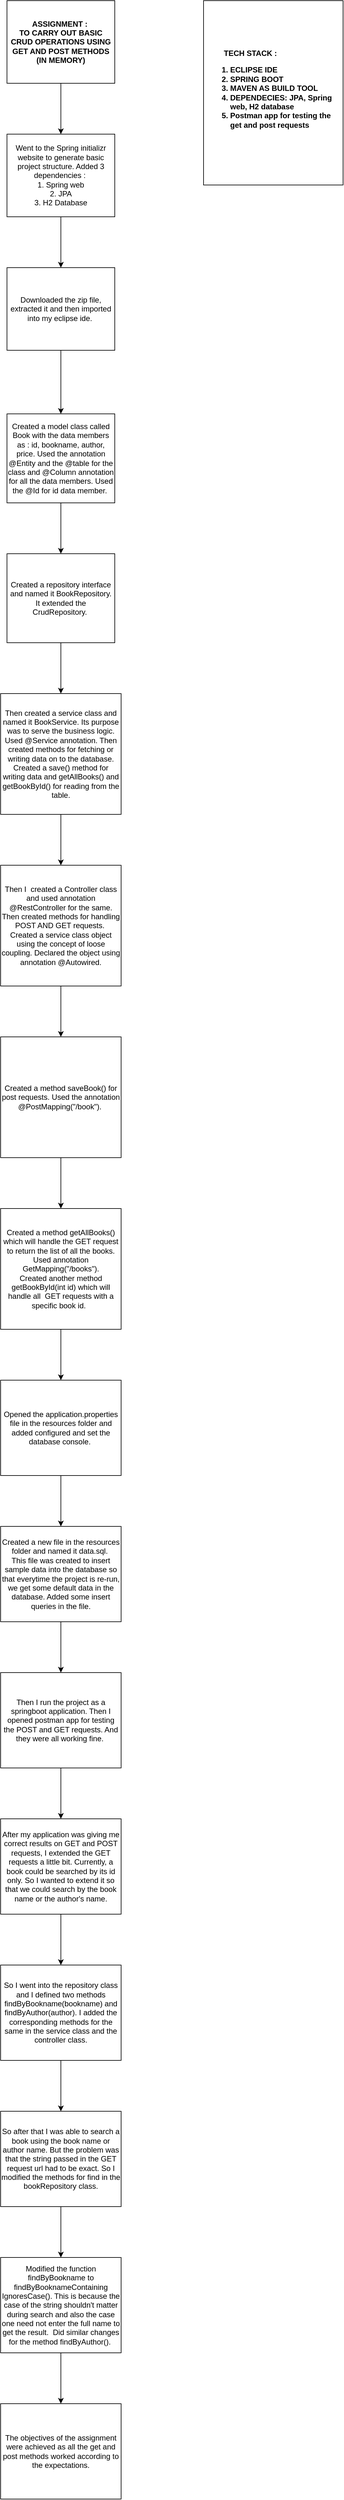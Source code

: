 <mxfile version="13.1.1" type="device"><diagram id="tg3oYDHegBmRTSZihd_E" name="Page-1"><mxGraphModel dx="1038" dy="580" grid="1" gridSize="10" guides="1" tooltips="1" connect="1" arrows="1" fold="1" page="1" pageScale="1" pageWidth="850" pageHeight="1100" math="0" shadow="0"><root><mxCell id="0"/><mxCell id="1" parent="0"/><mxCell id="XJvdU3IvL4UtkJxPjPMp-3" value="" style="edgeStyle=orthogonalEdgeStyle;rounded=0;orthogonalLoop=1;jettySize=auto;html=1;" edge="1" parent="1" source="XJvdU3IvL4UtkJxPjPMp-1" target="XJvdU3IvL4UtkJxPjPMp-2"><mxGeometry relative="1" as="geometry"/></mxCell><mxCell id="XJvdU3IvL4UtkJxPjPMp-1" value="&lt;b&gt;ASSIGNMENT :&amp;nbsp;&lt;br&gt;TO CARRY OUT BASIC CRUD OPERATIONS USING GET AND POST METHODS (IN MEMORY)&lt;br&gt;&lt;/b&gt;" style="rounded=0;whiteSpace=wrap;html=1;" vertex="1" parent="1"><mxGeometry x="260" y="140" width="170" height="130" as="geometry"/></mxCell><mxCell id="XJvdU3IvL4UtkJxPjPMp-5" value="" style="edgeStyle=orthogonalEdgeStyle;rounded=0;orthogonalLoop=1;jettySize=auto;html=1;" edge="1" parent="1" source="XJvdU3IvL4UtkJxPjPMp-2" target="XJvdU3IvL4UtkJxPjPMp-4"><mxGeometry relative="1" as="geometry"/></mxCell><mxCell id="XJvdU3IvL4UtkJxPjPMp-2" value="Went to the Spring initializr website to generate basic project structure. Added 3 dependencies :&amp;nbsp;&lt;br&gt;1. Spring web&lt;br&gt;2. JPA&lt;br&gt;3. H2 Database" style="rounded=0;whiteSpace=wrap;html=1;" vertex="1" parent="1"><mxGeometry x="260" y="350" width="170" height="130" as="geometry"/></mxCell><mxCell id="XJvdU3IvL4UtkJxPjPMp-7" value="" style="edgeStyle=orthogonalEdgeStyle;rounded=0;orthogonalLoop=1;jettySize=auto;html=1;" edge="1" parent="1" source="XJvdU3IvL4UtkJxPjPMp-4" target="XJvdU3IvL4UtkJxPjPMp-6"><mxGeometry relative="1" as="geometry"/></mxCell><mxCell id="XJvdU3IvL4UtkJxPjPMp-4" value="Downloaded the zip file, extracted it and then imported into my eclipse ide.&amp;nbsp;" style="rounded=0;whiteSpace=wrap;html=1;" vertex="1" parent="1"><mxGeometry x="260" y="560" width="170" height="130" as="geometry"/></mxCell><mxCell id="XJvdU3IvL4UtkJxPjPMp-9" value="" style="edgeStyle=orthogonalEdgeStyle;rounded=0;orthogonalLoop=1;jettySize=auto;html=1;" edge="1" parent="1" source="XJvdU3IvL4UtkJxPjPMp-6" target="XJvdU3IvL4UtkJxPjPMp-8"><mxGeometry relative="1" as="geometry"/></mxCell><mxCell id="XJvdU3IvL4UtkJxPjPMp-6" value="Created a model class called Book with the data members as : id, bookname, author, price. Used the annotation @Entity and the @table for the class and @Column annotation for all the data members. Used the @Id for id data member.&amp;nbsp;" style="rounded=0;whiteSpace=wrap;html=1;" vertex="1" parent="1"><mxGeometry x="260" y="790" width="170" height="140" as="geometry"/></mxCell><mxCell id="XJvdU3IvL4UtkJxPjPMp-11" value="" style="edgeStyle=orthogonalEdgeStyle;rounded=0;orthogonalLoop=1;jettySize=auto;html=1;" edge="1" parent="1" source="XJvdU3IvL4UtkJxPjPMp-8" target="XJvdU3IvL4UtkJxPjPMp-10"><mxGeometry relative="1" as="geometry"/></mxCell><mxCell id="XJvdU3IvL4UtkJxPjPMp-8" value="Created a repository interface and named it BookRepository. It extended the CrudRepository.&amp;nbsp;&lt;br&gt;" style="rounded=0;whiteSpace=wrap;html=1;" vertex="1" parent="1"><mxGeometry x="260" y="1010" width="170" height="140" as="geometry"/></mxCell><mxCell id="XJvdU3IvL4UtkJxPjPMp-13" value="" style="edgeStyle=orthogonalEdgeStyle;rounded=0;orthogonalLoop=1;jettySize=auto;html=1;" edge="1" parent="1" source="XJvdU3IvL4UtkJxPjPMp-10" target="XJvdU3IvL4UtkJxPjPMp-12"><mxGeometry relative="1" as="geometry"/></mxCell><mxCell id="XJvdU3IvL4UtkJxPjPMp-10" value="Then created a service class and named it BookService. Its purpose was to serve the business logic. Used @Service annotation. Then created methods for fetching or writing data on to the database. Created a save() method for writing data and getAllBooks() and getBookById() for reading from the table." style="rounded=0;whiteSpace=wrap;html=1;" vertex="1" parent="1"><mxGeometry x="250" y="1230" width="190" height="190" as="geometry"/></mxCell><mxCell id="XJvdU3IvL4UtkJxPjPMp-15" value="" style="edgeStyle=orthogonalEdgeStyle;rounded=0;orthogonalLoop=1;jettySize=auto;html=1;" edge="1" parent="1" source="XJvdU3IvL4UtkJxPjPMp-12" target="XJvdU3IvL4UtkJxPjPMp-14"><mxGeometry relative="1" as="geometry"/></mxCell><mxCell id="XJvdU3IvL4UtkJxPjPMp-12" value="Then I&amp;nbsp; created a Controller class and used annotation @RestController for the same. Then created methods for handling POST AND GET requests.&amp;nbsp;&lt;br&gt;Created a service class object using the concept of loose coupling. Declared the object using annotation @Autowired." style="rounded=0;whiteSpace=wrap;html=1;" vertex="1" parent="1"><mxGeometry x="250" y="1500" width="190" height="190" as="geometry"/></mxCell><mxCell id="XJvdU3IvL4UtkJxPjPMp-17" value="" style="edgeStyle=orthogonalEdgeStyle;rounded=0;orthogonalLoop=1;jettySize=auto;html=1;" edge="1" parent="1" source="XJvdU3IvL4UtkJxPjPMp-14" target="XJvdU3IvL4UtkJxPjPMp-16"><mxGeometry relative="1" as="geometry"/></mxCell><mxCell id="XJvdU3IvL4UtkJxPjPMp-14" value="Created a method saveBook() for post requests. Used the annotation @PostMapping(&quot;/book&quot;).&amp;nbsp;" style="rounded=0;whiteSpace=wrap;html=1;" vertex="1" parent="1"><mxGeometry x="250" y="1770" width="190" height="190" as="geometry"/></mxCell><mxCell id="XJvdU3IvL4UtkJxPjPMp-19" value="" style="edgeStyle=orthogonalEdgeStyle;rounded=0;orthogonalLoop=1;jettySize=auto;html=1;" edge="1" parent="1" source="XJvdU3IvL4UtkJxPjPMp-16" target="XJvdU3IvL4UtkJxPjPMp-18"><mxGeometry relative="1" as="geometry"/></mxCell><mxCell id="XJvdU3IvL4UtkJxPjPMp-16" value="Created a method getAllBooks() which will handle the GET request to return the list of all the books. Used annotation GetMapping(&quot;/books&quot;).&lt;br&gt;Created another method getBookById(int id) which will handle all&amp;nbsp; GET requests with a specific book id.&amp;nbsp;&amp;nbsp;" style="rounded=0;whiteSpace=wrap;html=1;" vertex="1" parent="1"><mxGeometry x="250" y="2040" width="190" height="190" as="geometry"/></mxCell><mxCell id="XJvdU3IvL4UtkJxPjPMp-21" value="" style="edgeStyle=orthogonalEdgeStyle;rounded=0;orthogonalLoop=1;jettySize=auto;html=1;" edge="1" parent="1" source="XJvdU3IvL4UtkJxPjPMp-18" target="XJvdU3IvL4UtkJxPjPMp-20"><mxGeometry relative="1" as="geometry"/></mxCell><mxCell id="XJvdU3IvL4UtkJxPjPMp-18" value="Opened the application.properties file in the resources folder and added configured and set the database console.&amp;nbsp;" style="rounded=0;whiteSpace=wrap;html=1;" vertex="1" parent="1"><mxGeometry x="250" y="2310" width="190" height="150" as="geometry"/></mxCell><mxCell id="XJvdU3IvL4UtkJxPjPMp-23" value="" style="edgeStyle=orthogonalEdgeStyle;rounded=0;orthogonalLoop=1;jettySize=auto;html=1;" edge="1" parent="1" source="XJvdU3IvL4UtkJxPjPMp-20" target="XJvdU3IvL4UtkJxPjPMp-22"><mxGeometry relative="1" as="geometry"/></mxCell><mxCell id="XJvdU3IvL4UtkJxPjPMp-20" value="Created a new file in the resources folder and named it data.sql.&amp;nbsp;&lt;br&gt;This file was created to insert sample data into the database so that everytime the project is re-run, we get some default data in the database. Added some insert queries in the file." style="rounded=0;whiteSpace=wrap;html=1;" vertex="1" parent="1"><mxGeometry x="250" y="2540" width="190" height="150" as="geometry"/></mxCell><mxCell id="XJvdU3IvL4UtkJxPjPMp-25" value="" style="edgeStyle=orthogonalEdgeStyle;rounded=0;orthogonalLoop=1;jettySize=auto;html=1;" edge="1" parent="1" source="XJvdU3IvL4UtkJxPjPMp-22" target="XJvdU3IvL4UtkJxPjPMp-24"><mxGeometry relative="1" as="geometry"/></mxCell><mxCell id="XJvdU3IvL4UtkJxPjPMp-22" value="Then I run the project as a springboot application. Then I opened postman app for testing the POST and GET requests. And they were all working fine.&amp;nbsp;" style="rounded=0;whiteSpace=wrap;html=1;" vertex="1" parent="1"><mxGeometry x="250" y="2770" width="190" height="150" as="geometry"/></mxCell><mxCell id="XJvdU3IvL4UtkJxPjPMp-27" value="" style="edgeStyle=orthogonalEdgeStyle;rounded=0;orthogonalLoop=1;jettySize=auto;html=1;" edge="1" parent="1" source="XJvdU3IvL4UtkJxPjPMp-24" target="XJvdU3IvL4UtkJxPjPMp-26"><mxGeometry relative="1" as="geometry"/></mxCell><mxCell id="XJvdU3IvL4UtkJxPjPMp-24" value="After my application was giving me correct results on GET and POST requests, I extended the GET requests a little bit. Currently, a book could be searched by its id only. So I wanted to extend it so that we could search by the book name or the author's name." style="rounded=0;whiteSpace=wrap;html=1;" vertex="1" parent="1"><mxGeometry x="250" y="3000" width="190" height="150" as="geometry"/></mxCell><mxCell id="XJvdU3IvL4UtkJxPjPMp-29" value="" style="edgeStyle=orthogonalEdgeStyle;rounded=0;orthogonalLoop=1;jettySize=auto;html=1;" edge="1" parent="1" source="XJvdU3IvL4UtkJxPjPMp-26" target="XJvdU3IvL4UtkJxPjPMp-28"><mxGeometry relative="1" as="geometry"/></mxCell><mxCell id="XJvdU3IvL4UtkJxPjPMp-26" value="So I went into the repository class and I defined two methods findByBookname(bookname) and findByAuthor(author). I added the corresponding methods for the same in the service class and the controller class." style="rounded=0;whiteSpace=wrap;html=1;" vertex="1" parent="1"><mxGeometry x="250" y="3230" width="190" height="150" as="geometry"/></mxCell><mxCell id="XJvdU3IvL4UtkJxPjPMp-31" value="" style="edgeStyle=orthogonalEdgeStyle;rounded=0;orthogonalLoop=1;jettySize=auto;html=1;" edge="1" parent="1" source="XJvdU3IvL4UtkJxPjPMp-28" target="XJvdU3IvL4UtkJxPjPMp-30"><mxGeometry relative="1" as="geometry"/></mxCell><mxCell id="XJvdU3IvL4UtkJxPjPMp-28" value="So after that I was able to search a book using the book name or author name. But the problem was that the string passed in the GET request url had to be exact. So I modified the methods for find in the bookRepository class." style="rounded=0;whiteSpace=wrap;html=1;" vertex="1" parent="1"><mxGeometry x="250" y="3460" width="190" height="150" as="geometry"/></mxCell><mxCell id="XJvdU3IvL4UtkJxPjPMp-33" value="" style="edgeStyle=orthogonalEdgeStyle;rounded=0;orthogonalLoop=1;jettySize=auto;html=1;" edge="1" parent="1" source="XJvdU3IvL4UtkJxPjPMp-30" target="XJvdU3IvL4UtkJxPjPMp-32"><mxGeometry relative="1" as="geometry"/></mxCell><mxCell id="XJvdU3IvL4UtkJxPjPMp-30" value="Modified the function findByBookname to findByBooknameContaining&lt;br&gt;IgnoresCase(). This is because the case of the string shouldn't matter during search and also the case one need not enter the full name to get the result.&amp;nbsp; Did similar changes for the method findByAuthor().&amp;nbsp;" style="rounded=0;whiteSpace=wrap;html=1;" vertex="1" parent="1"><mxGeometry x="250" y="3690" width="190" height="150" as="geometry"/></mxCell><mxCell id="XJvdU3IvL4UtkJxPjPMp-32" value="The objectives of the assignment were achieved as all the get and post methods worked according to the expectations." style="rounded=0;whiteSpace=wrap;html=1;" vertex="1" parent="1"><mxGeometry x="250" y="3920" width="190" height="150" as="geometry"/></mxCell><mxCell id="XJvdU3IvL4UtkJxPjPMp-34" value="&amp;nbsp; &amp;nbsp; &amp;nbsp; &amp;nbsp; &amp;nbsp;TECH STACK :&lt;br&gt;&lt;ol&gt;&lt;li&gt;ECLIPSE IDE&lt;/li&gt;&lt;li&gt;SPRING BOOT&lt;/li&gt;&lt;li&gt;MAVEN AS BUILD TOOL&lt;/li&gt;&lt;li&gt;DEPENDECIES: JPA, Spring web, H2 database&lt;/li&gt;&lt;li&gt;Postman app for testing the get and post requests&lt;/li&gt;&lt;/ol&gt;" style="rounded=0;whiteSpace=wrap;html=1;fontStyle=1;align=left;" vertex="1" parent="1"><mxGeometry x="570" y="140" width="220" height="290" as="geometry"/></mxCell></root></mxGraphModel></diagram></mxfile>